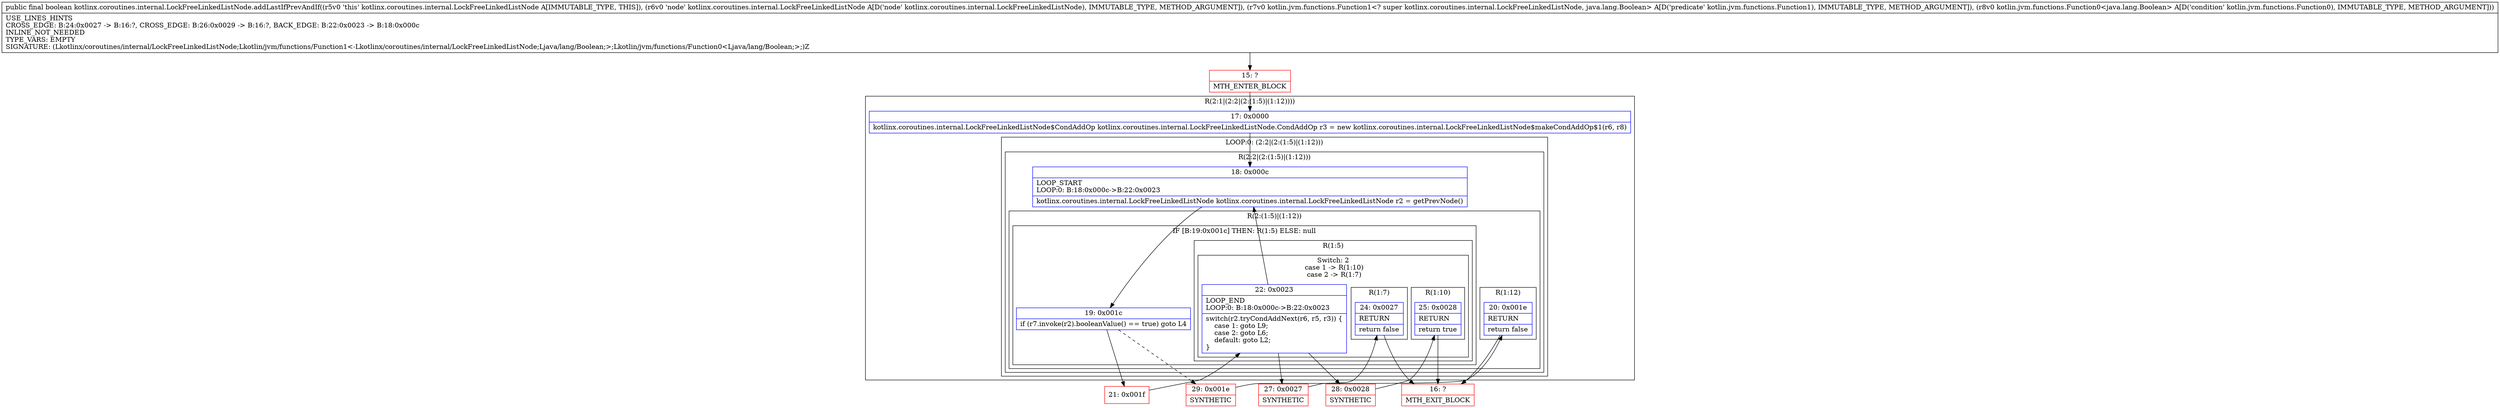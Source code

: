 digraph "CFG forkotlinx.coroutines.internal.LockFreeLinkedListNode.addLastIfPrevAndIf(Lkotlinx\/coroutines\/internal\/LockFreeLinkedListNode;Lkotlin\/jvm\/functions\/Function1;Lkotlin\/jvm\/functions\/Function0;)Z" {
subgraph cluster_Region_111757377 {
label = "R(2:1|(2:2|(2:(1:5)|(1:12))))";
node [shape=record,color=blue];
Node_17 [shape=record,label="{17\:\ 0x0000|kotlinx.coroutines.internal.LockFreeLinkedListNode$CondAddOp kotlinx.coroutines.internal.LockFreeLinkedListNode.CondAddOp r3 = new kotlinx.coroutines.internal.LockFreeLinkedListNode$makeCondAddOp$1(r6, r8)\l}"];
subgraph cluster_LoopRegion_582067496 {
label = "LOOP:0: (2:2|(2:(1:5)|(1:12)))";
node [shape=record,color=blue];
subgraph cluster_Region_1474476515 {
label = "R(2:2|(2:(1:5)|(1:12)))";
node [shape=record,color=blue];
Node_18 [shape=record,label="{18\:\ 0x000c|LOOP_START\lLOOP:0: B:18:0x000c\-\>B:22:0x0023\l|kotlinx.coroutines.internal.LockFreeLinkedListNode kotlinx.coroutines.internal.LockFreeLinkedListNode r2 = getPrevNode()\l}"];
subgraph cluster_Region_111493730 {
label = "R(2:(1:5)|(1:12))";
node [shape=record,color=blue];
subgraph cluster_IfRegion_1336593506 {
label = "IF [B:19:0x001c] THEN: R(1:5) ELSE: null";
node [shape=record,color=blue];
Node_19 [shape=record,label="{19\:\ 0x001c|if (r7.invoke(r2).booleanValue() == true) goto L4\l}"];
subgraph cluster_Region_1603333631 {
label = "R(1:5)";
node [shape=record,color=blue];
subgraph cluster_SwitchRegion_884364770 {
label = "Switch: 2
 case 1 -> R(1:10)
 case 2 -> R(1:7)";
node [shape=record,color=blue];
Node_22 [shape=record,label="{22\:\ 0x0023|LOOP_END\lLOOP:0: B:18:0x000c\-\>B:22:0x0023\l|switch(r2.tryCondAddNext(r6, r5, r3)) \{\l    case 1: goto L9;\l    case 2: goto L6;\l    default: goto L2;\l\}\l}"];
subgraph cluster_Region_291067025 {
label = "R(1:10)";
node [shape=record,color=blue];
Node_25 [shape=record,label="{25\:\ 0x0028|RETURN\l|return true\l}"];
}
subgraph cluster_Region_1047407479 {
label = "R(1:7)";
node [shape=record,color=blue];
Node_24 [shape=record,label="{24\:\ 0x0027|RETURN\l|return false\l}"];
}
}
}
}
subgraph cluster_Region_309647498 {
label = "R(1:12)";
node [shape=record,color=blue];
Node_20 [shape=record,label="{20\:\ 0x001e|RETURN\l|return false\l}"];
}
}
}
}
}
Node_15 [shape=record,color=red,label="{15\:\ ?|MTH_ENTER_BLOCK\l}"];
Node_21 [shape=record,color=red,label="{21\:\ 0x001f}"];
Node_27 [shape=record,color=red,label="{27\:\ 0x0027|SYNTHETIC\l}"];
Node_16 [shape=record,color=red,label="{16\:\ ?|MTH_EXIT_BLOCK\l}"];
Node_28 [shape=record,color=red,label="{28\:\ 0x0028|SYNTHETIC\l}"];
Node_29 [shape=record,color=red,label="{29\:\ 0x001e|SYNTHETIC\l}"];
MethodNode[shape=record,label="{public final boolean kotlinx.coroutines.internal.LockFreeLinkedListNode.addLastIfPrevAndIf((r5v0 'this' kotlinx.coroutines.internal.LockFreeLinkedListNode A[IMMUTABLE_TYPE, THIS]), (r6v0 'node' kotlinx.coroutines.internal.LockFreeLinkedListNode A[D('node' kotlinx.coroutines.internal.LockFreeLinkedListNode), IMMUTABLE_TYPE, METHOD_ARGUMENT]), (r7v0 kotlin.jvm.functions.Function1\<? super kotlinx.coroutines.internal.LockFreeLinkedListNode, java.lang.Boolean\> A[D('predicate' kotlin.jvm.functions.Function1), IMMUTABLE_TYPE, METHOD_ARGUMENT]), (r8v0 kotlin.jvm.functions.Function0\<java.lang.Boolean\> A[D('condition' kotlin.jvm.functions.Function0), IMMUTABLE_TYPE, METHOD_ARGUMENT]))  | USE_LINES_HINTS\lCROSS_EDGE: B:24:0x0027 \-\> B:16:?, CROSS_EDGE: B:26:0x0029 \-\> B:16:?, BACK_EDGE: B:22:0x0023 \-\> B:18:0x000c\lINLINE_NOT_NEEDED\lTYPE_VARS: EMPTY\lSIGNATURE: (Lkotlinx\/coroutines\/internal\/LockFreeLinkedListNode;Lkotlin\/jvm\/functions\/Function1\<\-Lkotlinx\/coroutines\/internal\/LockFreeLinkedListNode;Ljava\/lang\/Boolean;\>;Lkotlin\/jvm\/functions\/Function0\<Ljava\/lang\/Boolean;\>;)Z\l}"];
MethodNode -> Node_15;Node_17 -> Node_18;
Node_18 -> Node_19;
Node_19 -> Node_21;
Node_19 -> Node_29[style=dashed];
Node_22 -> Node_18;
Node_22 -> Node_27;
Node_22 -> Node_28;
Node_25 -> Node_16;
Node_24 -> Node_16;
Node_20 -> Node_16;
Node_15 -> Node_17;
Node_21 -> Node_22;
Node_27 -> Node_24;
Node_28 -> Node_25;
Node_29 -> Node_20;
}


